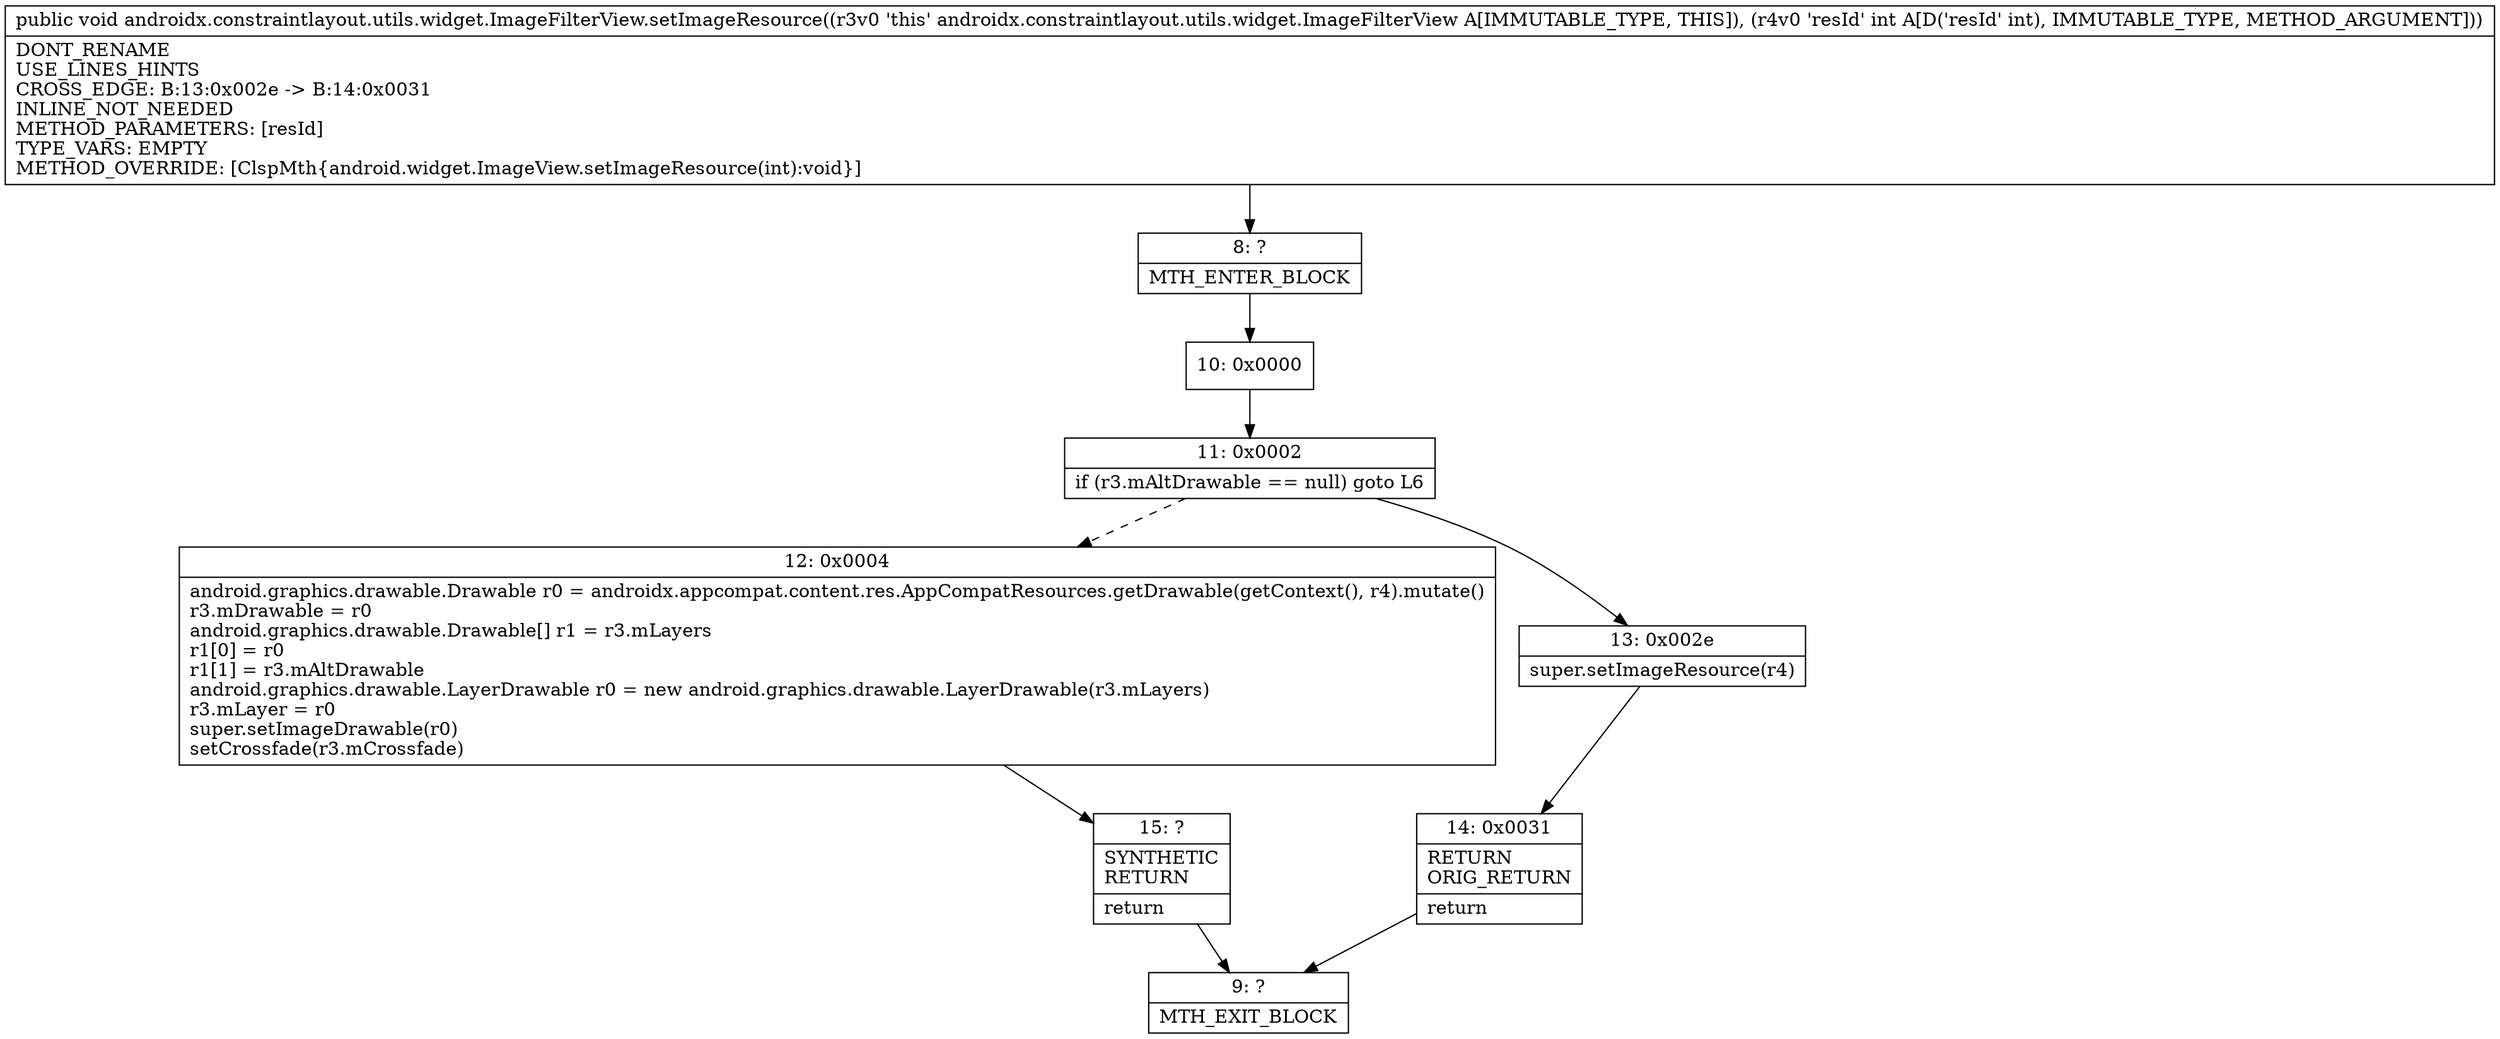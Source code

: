 digraph "CFG forandroidx.constraintlayout.utils.widget.ImageFilterView.setImageResource(I)V" {
Node_8 [shape=record,label="{8\:\ ?|MTH_ENTER_BLOCK\l}"];
Node_10 [shape=record,label="{10\:\ 0x0000}"];
Node_11 [shape=record,label="{11\:\ 0x0002|if (r3.mAltDrawable == null) goto L6\l}"];
Node_12 [shape=record,label="{12\:\ 0x0004|android.graphics.drawable.Drawable r0 = androidx.appcompat.content.res.AppCompatResources.getDrawable(getContext(), r4).mutate()\lr3.mDrawable = r0\landroid.graphics.drawable.Drawable[] r1 = r3.mLayers\lr1[0] = r0\lr1[1] = r3.mAltDrawable\landroid.graphics.drawable.LayerDrawable r0 = new android.graphics.drawable.LayerDrawable(r3.mLayers)\lr3.mLayer = r0\lsuper.setImageDrawable(r0)\lsetCrossfade(r3.mCrossfade)\l}"];
Node_15 [shape=record,label="{15\:\ ?|SYNTHETIC\lRETURN\l|return\l}"];
Node_9 [shape=record,label="{9\:\ ?|MTH_EXIT_BLOCK\l}"];
Node_13 [shape=record,label="{13\:\ 0x002e|super.setImageResource(r4)\l}"];
Node_14 [shape=record,label="{14\:\ 0x0031|RETURN\lORIG_RETURN\l|return\l}"];
MethodNode[shape=record,label="{public void androidx.constraintlayout.utils.widget.ImageFilterView.setImageResource((r3v0 'this' androidx.constraintlayout.utils.widget.ImageFilterView A[IMMUTABLE_TYPE, THIS]), (r4v0 'resId' int A[D('resId' int), IMMUTABLE_TYPE, METHOD_ARGUMENT]))  | DONT_RENAME\lUSE_LINES_HINTS\lCROSS_EDGE: B:13:0x002e \-\> B:14:0x0031\lINLINE_NOT_NEEDED\lMETHOD_PARAMETERS: [resId]\lTYPE_VARS: EMPTY\lMETHOD_OVERRIDE: [ClspMth\{android.widget.ImageView.setImageResource(int):void\}]\l}"];
MethodNode -> Node_8;Node_8 -> Node_10;
Node_10 -> Node_11;
Node_11 -> Node_12[style=dashed];
Node_11 -> Node_13;
Node_12 -> Node_15;
Node_15 -> Node_9;
Node_13 -> Node_14;
Node_14 -> Node_9;
}

